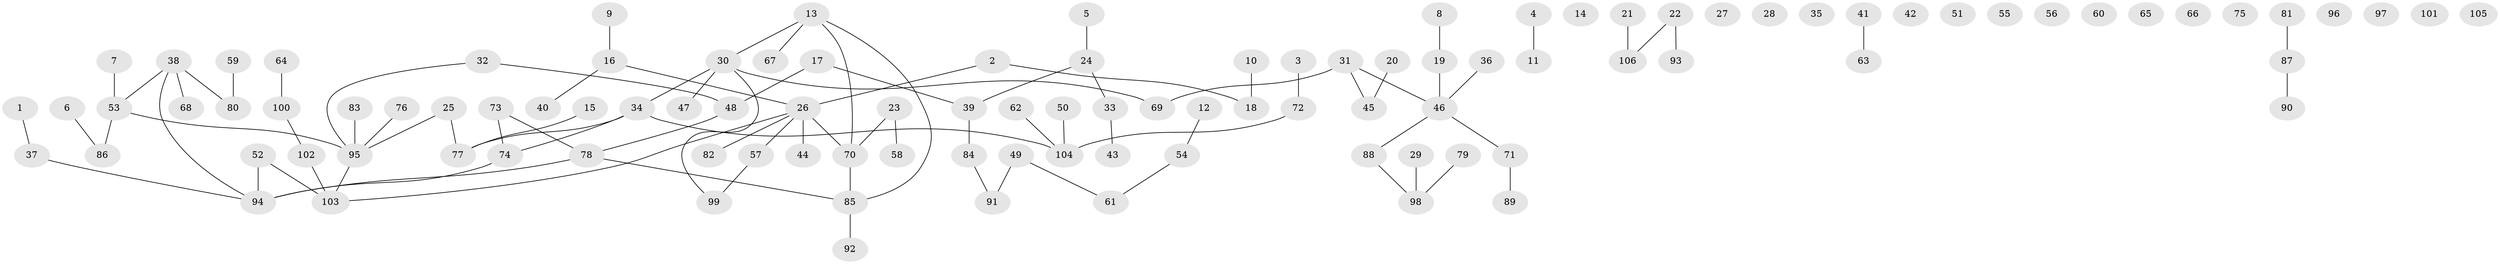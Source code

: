 // coarse degree distribution, {1: 0.4266666666666667, 2: 0.10666666666666667, 0: 0.24, 5: 0.06666666666666667, 3: 0.06666666666666667, 4: 0.06666666666666667, 7: 0.02666666666666667}
// Generated by graph-tools (version 1.1) at 2025/23/03/03/25 07:23:24]
// undirected, 106 vertices, 93 edges
graph export_dot {
graph [start="1"]
  node [color=gray90,style=filled];
  1;
  2;
  3;
  4;
  5;
  6;
  7;
  8;
  9;
  10;
  11;
  12;
  13;
  14;
  15;
  16;
  17;
  18;
  19;
  20;
  21;
  22;
  23;
  24;
  25;
  26;
  27;
  28;
  29;
  30;
  31;
  32;
  33;
  34;
  35;
  36;
  37;
  38;
  39;
  40;
  41;
  42;
  43;
  44;
  45;
  46;
  47;
  48;
  49;
  50;
  51;
  52;
  53;
  54;
  55;
  56;
  57;
  58;
  59;
  60;
  61;
  62;
  63;
  64;
  65;
  66;
  67;
  68;
  69;
  70;
  71;
  72;
  73;
  74;
  75;
  76;
  77;
  78;
  79;
  80;
  81;
  82;
  83;
  84;
  85;
  86;
  87;
  88;
  89;
  90;
  91;
  92;
  93;
  94;
  95;
  96;
  97;
  98;
  99;
  100;
  101;
  102;
  103;
  104;
  105;
  106;
  1 -- 37;
  2 -- 18;
  2 -- 26;
  3 -- 72;
  4 -- 11;
  5 -- 24;
  6 -- 86;
  7 -- 53;
  8 -- 19;
  9 -- 16;
  10 -- 18;
  12 -- 54;
  13 -- 30;
  13 -- 67;
  13 -- 70;
  13 -- 85;
  15 -- 77;
  16 -- 26;
  16 -- 40;
  17 -- 39;
  17 -- 48;
  19 -- 46;
  20 -- 45;
  21 -- 106;
  22 -- 93;
  22 -- 106;
  23 -- 58;
  23 -- 70;
  24 -- 33;
  24 -- 39;
  25 -- 77;
  25 -- 95;
  26 -- 44;
  26 -- 57;
  26 -- 70;
  26 -- 82;
  26 -- 103;
  29 -- 98;
  30 -- 34;
  30 -- 47;
  30 -- 69;
  30 -- 99;
  31 -- 45;
  31 -- 46;
  31 -- 69;
  32 -- 48;
  32 -- 95;
  33 -- 43;
  34 -- 74;
  34 -- 77;
  34 -- 104;
  36 -- 46;
  37 -- 94;
  38 -- 53;
  38 -- 68;
  38 -- 80;
  38 -- 94;
  39 -- 84;
  41 -- 63;
  46 -- 71;
  46 -- 88;
  48 -- 78;
  49 -- 61;
  49 -- 91;
  50 -- 104;
  52 -- 94;
  52 -- 103;
  53 -- 86;
  53 -- 95;
  54 -- 61;
  57 -- 99;
  59 -- 80;
  62 -- 104;
  64 -- 100;
  70 -- 85;
  71 -- 89;
  72 -- 104;
  73 -- 74;
  73 -- 78;
  74 -- 94;
  76 -- 95;
  78 -- 85;
  78 -- 94;
  79 -- 98;
  81 -- 87;
  83 -- 95;
  84 -- 91;
  85 -- 92;
  87 -- 90;
  88 -- 98;
  95 -- 103;
  100 -- 102;
  102 -- 103;
}
